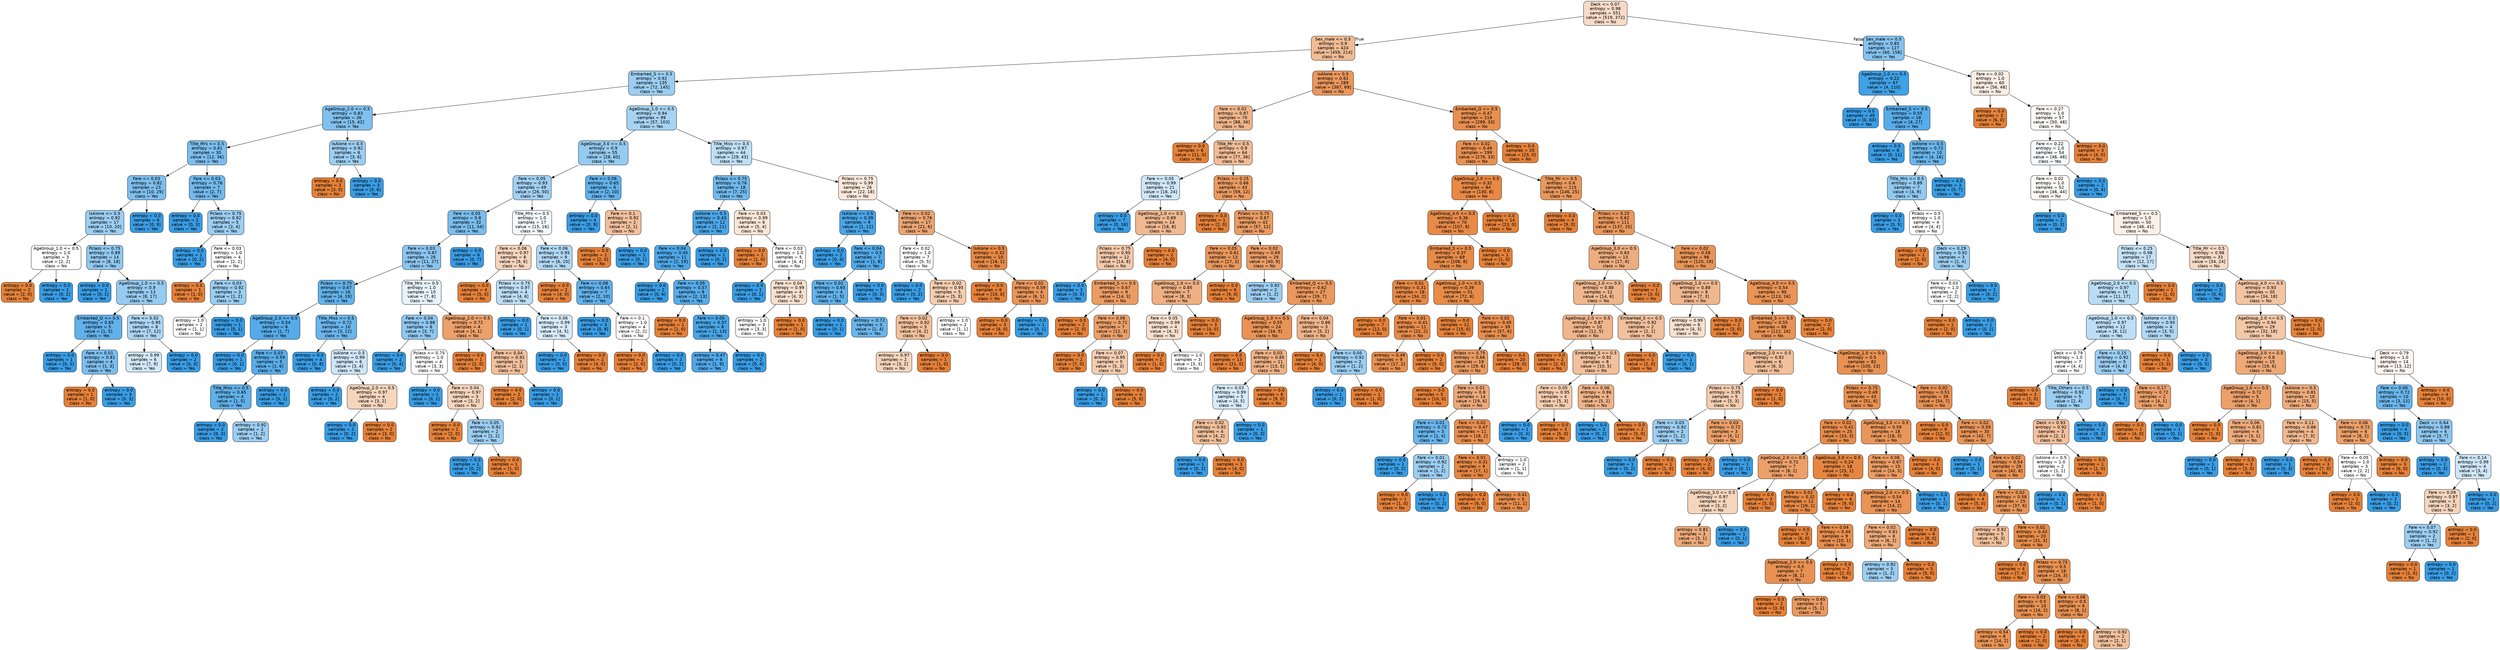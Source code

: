 digraph Tree {
node [shape=box, style="filled, rounded", color="black", fontname=helvetica] ;
edge [fontname=helvetica] ;
0 [label="Deck <= 0.07\nentropy = 0.98\nsamples = 551\nvalue = [519, 372]\nclass = No", fillcolor="#f8dbc7"] ;
1 [label="Sex_male <= 0.5\nentropy = 0.9\nsamples = 424\nvalue = [459, 214]\nclass = No", fillcolor="#f1bc95"] ;
0 -> 1 [labeldistance=2.5, labelangle=45, headlabel="True"] ;
2 [label="Embarked_S <= 0.5\nentropy = 0.92\nsamples = 135\nvalue = [72, 145]\nclass = Yes", fillcolor="#9bcef2"] ;
1 -> 2 ;
3 [label="AgeGroup_2.0 <= 0.5\nentropy = 0.83\nsamples = 36\nvalue = [15, 42]\nclass = Yes", fillcolor="#80c0ee"] ;
2 -> 3 ;
4 [label="Title_Mrs <= 0.5\nentropy = 0.81\nsamples = 30\nvalue = [12, 36]\nclass = Yes", fillcolor="#7bbeee"] ;
3 -> 4 ;
5 [label="Fare <= 0.03\nentropy = 0.82\nsamples = 23\nvalue = [10, 29]\nclass = Yes", fillcolor="#7dbfee"] ;
4 -> 5 ;
6 [label="IsAlone <= 0.5\nentropy = 0.92\nsamples = 17\nvalue = [10, 20]\nclass = Yes", fillcolor="#9ccef2"] ;
5 -> 6 ;
7 [label="AgeGroup_1.0 <= 0.5\nentropy = 1.0\nsamples = 3\nvalue = [2, 2]\nclass = No", fillcolor="#ffffff"] ;
6 -> 7 ;
8 [label="entropy = 0.0\nsamples = 2\nvalue = [2, 0]\nclass = No", fillcolor="#e58139"] ;
7 -> 8 ;
9 [label="entropy = 0.0\nsamples = 1\nvalue = [0, 2]\nclass = Yes", fillcolor="#399de5"] ;
7 -> 9 ;
10 [label="Pclass <= 0.75\nentropy = 0.89\nsamples = 14\nvalue = [8, 18]\nclass = Yes", fillcolor="#91c9f1"] ;
6 -> 10 ;
11 [label="entropy = 0.0\nsamples = 1\nvalue = [0, 1]\nclass = Yes", fillcolor="#399de5"] ;
10 -> 11 ;
12 [label="AgeGroup_1.0 <= 0.5\nentropy = 0.9\nsamples = 13\nvalue = [8, 17]\nclass = Yes", fillcolor="#96cbf1"] ;
10 -> 12 ;
13 [label="Embarked_Q <= 0.5\nentropy = 0.65\nsamples = 5\nvalue = [1, 5]\nclass = Yes", fillcolor="#61b1ea"] ;
12 -> 13 ;
14 [label="entropy = 0.0\nsamples = 1\nvalue = [0, 2]\nclass = Yes", fillcolor="#399de5"] ;
13 -> 14 ;
15 [label="Fare <= 0.01\nentropy = 0.81\nsamples = 4\nvalue = [1, 3]\nclass = Yes", fillcolor="#7bbeee"] ;
13 -> 15 ;
16 [label="entropy = 0.0\nsamples = 1\nvalue = [1, 0]\nclass = No", fillcolor="#e58139"] ;
15 -> 16 ;
17 [label="entropy = 0.0\nsamples = 3\nvalue = [0, 3]\nclass = Yes", fillcolor="#399de5"] ;
15 -> 17 ;
18 [label="Fare <= 0.02\nentropy = 0.95\nsamples = 8\nvalue = [7, 12]\nclass = Yes", fillcolor="#acd6f4"] ;
12 -> 18 ;
19 [label="entropy = 0.99\nsamples = 6\nvalue = [7, 9]\nclass = Yes", fillcolor="#d3e9f9"] ;
18 -> 19 ;
20 [label="entropy = 0.0\nsamples = 2\nvalue = [0, 3]\nclass = Yes", fillcolor="#399de5"] ;
18 -> 20 ;
21 [label="entropy = 0.0\nsamples = 6\nvalue = [0, 9]\nclass = Yes", fillcolor="#399de5"] ;
5 -> 21 ;
22 [label="Fare <= 0.03\nentropy = 0.76\nsamples = 7\nvalue = [2, 7]\nclass = Yes", fillcolor="#72b9ec"] ;
4 -> 22 ;
23 [label="entropy = 0.0\nsamples = 2\nvalue = [0, 3]\nclass = Yes", fillcolor="#399de5"] ;
22 -> 23 ;
24 [label="Pclass <= 0.75\nentropy = 0.92\nsamples = 5\nvalue = [2, 4]\nclass = Yes", fillcolor="#9ccef2"] ;
22 -> 24 ;
25 [label="entropy = 0.0\nsamples = 1\nvalue = [0, 2]\nclass = Yes", fillcolor="#399de5"] ;
24 -> 25 ;
26 [label="Fare <= 0.03\nentropy = 1.0\nsamples = 4\nvalue = [2, 2]\nclass = No", fillcolor="#ffffff"] ;
24 -> 26 ;
27 [label="entropy = 0.0\nsamples = 1\nvalue = [1, 0]\nclass = No", fillcolor="#e58139"] ;
26 -> 27 ;
28 [label="Fare <= 0.03\nentropy = 0.92\nsamples = 3\nvalue = [1, 2]\nclass = Yes", fillcolor="#9ccef2"] ;
26 -> 28 ;
29 [label="entropy = 1.0\nsamples = 2\nvalue = [1, 1]\nclass = No", fillcolor="#ffffff"] ;
28 -> 29 ;
30 [label="entropy = 0.0\nsamples = 1\nvalue = [0, 1]\nclass = Yes", fillcolor="#399de5"] ;
28 -> 30 ;
31 [label="IsAlone <= 0.5\nentropy = 0.92\nsamples = 6\nvalue = [3, 6]\nclass = Yes", fillcolor="#9ccef2"] ;
3 -> 31 ;
32 [label="entropy = 0.0\nsamples = 3\nvalue = [3, 0]\nclass = No", fillcolor="#e58139"] ;
31 -> 32 ;
33 [label="entropy = 0.0\nsamples = 3\nvalue = [0, 6]\nclass = Yes", fillcolor="#399de5"] ;
31 -> 33 ;
34 [label="AgeGroup_1.0 <= 0.5\nentropy = 0.94\nsamples = 99\nvalue = [57, 103]\nclass = Yes", fillcolor="#a7d3f3"] ;
2 -> 34 ;
35 [label="AgeGroup_3.0 <= 0.5\nentropy = 0.9\nsamples = 55\nvalue = [28, 60]\nclass = Yes", fillcolor="#95cbf1"] ;
34 -> 35 ;
36 [label="Fare <= 0.05\nentropy = 0.93\nsamples = 49\nvalue = [26, 50]\nclass = Yes", fillcolor="#a0d0f3"] ;
35 -> 36 ;
37 [label="Fare <= 0.05\nentropy = 0.8\nsamples = 32\nvalue = [11, 34]\nclass = Yes", fillcolor="#79bded"] ;
36 -> 37 ;
38 [label="Fare <= 0.03\nentropy = 0.87\nsamples = 26\nvalue = [11, 27]\nclass = Yes", fillcolor="#8ac5f0"] ;
37 -> 38 ;
39 [label="Pclass <= 0.75\nentropy = 0.67\nsamples = 16\nvalue = [4, 19]\nclass = Yes", fillcolor="#63b2ea"] ;
38 -> 39 ;
40 [label="AgeGroup_2.0 <= 0.5\nentropy = 0.54\nsamples = 6\nvalue = [1, 7]\nclass = Yes", fillcolor="#55abe9"] ;
39 -> 40 ;
41 [label="entropy = 0.0\nsamples = 1\nvalue = [0, 1]\nclass = Yes", fillcolor="#399de5"] ;
40 -> 41 ;
42 [label="Fare <= 0.03\nentropy = 0.59\nsamples = 5\nvalue = [1, 6]\nclass = Yes", fillcolor="#5aade9"] ;
40 -> 42 ;
43 [label="Title_Miss <= 0.5\nentropy = 0.65\nsamples = 4\nvalue = [1, 5]\nclass = Yes", fillcolor="#61b1ea"] ;
42 -> 43 ;
44 [label="entropy = 0.0\nsamples = 2\nvalue = [0, 3]\nclass = Yes", fillcolor="#399de5"] ;
43 -> 44 ;
45 [label="entropy = 0.92\nsamples = 2\nvalue = [1, 2]\nclass = Yes", fillcolor="#9ccef2"] ;
43 -> 45 ;
46 [label="entropy = 0.0\nsamples = 1\nvalue = [0, 1]\nclass = Yes", fillcolor="#399de5"] ;
42 -> 46 ;
47 [label="Title_Miss <= 0.5\nentropy = 0.72\nsamples = 10\nvalue = [3, 12]\nclass = Yes", fillcolor="#6ab6ec"] ;
39 -> 47 ;
48 [label="entropy = 0.0\nsamples = 4\nvalue = [0, 8]\nclass = Yes", fillcolor="#399de5"] ;
47 -> 48 ;
49 [label="IsAlone <= 0.5\nentropy = 0.99\nsamples = 6\nvalue = [3, 4]\nclass = Yes", fillcolor="#cee6f8"] ;
47 -> 49 ;
50 [label="entropy = 0.0\nsamples = 2\nvalue = [0, 2]\nclass = Yes", fillcolor="#399de5"] ;
49 -> 50 ;
51 [label="AgeGroup_2.0 <= 0.5\nentropy = 0.97\nsamples = 4\nvalue = [3, 2]\nclass = No", fillcolor="#f6d5bd"] ;
49 -> 51 ;
52 [label="entropy = 0.0\nsamples = 2\nvalue = [0, 2]\nclass = Yes", fillcolor="#399de5"] ;
51 -> 52 ;
53 [label="entropy = 0.0\nsamples = 2\nvalue = [3, 0]\nclass = No", fillcolor="#e58139"] ;
51 -> 53 ;
54 [label="Title_Mrs <= 0.5\nentropy = 1.0\nsamples = 10\nvalue = [7, 8]\nclass = Yes", fillcolor="#e6f3fc"] ;
38 -> 54 ;
55 [label="Fare <= 0.04\nentropy = 0.88\nsamples = 6\nvalue = [3, 7]\nclass = Yes", fillcolor="#8ec7f0"] ;
54 -> 55 ;
56 [label="entropy = 0.0\nsamples = 2\nvalue = [0, 4]\nclass = Yes", fillcolor="#399de5"] ;
55 -> 56 ;
57 [label="Pclass <= 0.75\nentropy = 1.0\nsamples = 4\nvalue = [3, 3]\nclass = No", fillcolor="#ffffff"] ;
55 -> 57 ;
58 [label="entropy = 0.0\nsamples = 1\nvalue = [0, 1]\nclass = Yes", fillcolor="#399de5"] ;
57 -> 58 ;
59 [label="Fare <= 0.04\nentropy = 0.97\nsamples = 3\nvalue = [3, 2]\nclass = No", fillcolor="#f6d5bd"] ;
57 -> 59 ;
60 [label="entropy = 0.0\nsamples = 1\nvalue = [2, 0]\nclass = No", fillcolor="#e58139"] ;
59 -> 60 ;
61 [label="Fare <= 0.05\nentropy = 0.92\nsamples = 2\nvalue = [1, 2]\nclass = Yes", fillcolor="#9ccef2"] ;
59 -> 61 ;
62 [label="entropy = 0.0\nsamples = 1\nvalue = [0, 2]\nclass = Yes", fillcolor="#399de5"] ;
61 -> 62 ;
63 [label="entropy = 0.0\nsamples = 1\nvalue = [1, 0]\nclass = No", fillcolor="#e58139"] ;
61 -> 63 ;
64 [label="AgeGroup_2.0 <= 0.5\nentropy = 0.72\nsamples = 4\nvalue = [4, 1]\nclass = No", fillcolor="#eca06a"] ;
54 -> 64 ;
65 [label="entropy = 0.0\nsamples = 1\nvalue = [2, 0]\nclass = No", fillcolor="#e58139"] ;
64 -> 65 ;
66 [label="Fare <= 0.04\nentropy = 0.92\nsamples = 3\nvalue = [2, 1]\nclass = No", fillcolor="#f2c09c"] ;
64 -> 66 ;
67 [label="entropy = 0.0\nsamples = 2\nvalue = [2, 0]\nclass = No", fillcolor="#e58139"] ;
66 -> 67 ;
68 [label="entropy = 0.0\nsamples = 1\nvalue = [0, 1]\nclass = Yes", fillcolor="#399de5"] ;
66 -> 68 ;
69 [label="entropy = 0.0\nsamples = 6\nvalue = [0, 7]\nclass = Yes", fillcolor="#399de5"] ;
37 -> 69 ;
70 [label="Title_Mrs <= 0.5\nentropy = 1.0\nsamples = 17\nvalue = [15, 16]\nclass = Yes", fillcolor="#f3f9fd"] ;
36 -> 70 ;
71 [label="Fare <= 0.06\nentropy = 0.97\nsamples = 8\nvalue = [9, 6]\nclass = No", fillcolor="#f6d5bd"] ;
70 -> 71 ;
72 [label="entropy = 0.0\nsamples = 4\nvalue = [5, 0]\nclass = No", fillcolor="#e58139"] ;
71 -> 72 ;
73 [label="Pclass <= 0.75\nentropy = 0.97\nsamples = 4\nvalue = [4, 6]\nclass = Yes", fillcolor="#bddef6"] ;
71 -> 73 ;
74 [label="entropy = 0.0\nsamples = 1\nvalue = [0, 1]\nclass = Yes", fillcolor="#399de5"] ;
73 -> 74 ;
75 [label="Fare <= 0.06\nentropy = 0.99\nsamples = 3\nvalue = [4, 5]\nclass = Yes", fillcolor="#d7ebfa"] ;
73 -> 75 ;
76 [label="entropy = 0.0\nsamples = 1\nvalue = [0, 5]\nclass = Yes", fillcolor="#399de5"] ;
75 -> 76 ;
77 [label="entropy = 0.0\nsamples = 2\nvalue = [4, 0]\nclass = No", fillcolor="#e58139"] ;
75 -> 77 ;
78 [label="Fare <= 0.06\nentropy = 0.95\nsamples = 9\nvalue = [6, 10]\nclass = Yes", fillcolor="#b0d8f5"] ;
70 -> 78 ;
79 [label="entropy = 0.0\nsamples = 2\nvalue = [4, 0]\nclass = No", fillcolor="#e58139"] ;
78 -> 79 ;
80 [label="Fare <= 0.08\nentropy = 0.65\nsamples = 7\nvalue = [2, 10]\nclass = Yes", fillcolor="#61b1ea"] ;
78 -> 80 ;
81 [label="entropy = 0.0\nsamples = 3\nvalue = [0, 8]\nclass = Yes", fillcolor="#399de5"] ;
80 -> 81 ;
82 [label="Fare <= 0.1\nentropy = 1.0\nsamples = 4\nvalue = [2, 2]\nclass = No", fillcolor="#ffffff"] ;
80 -> 82 ;
83 [label="entropy = 0.0\nsamples = 2\nvalue = [2, 0]\nclass = No", fillcolor="#e58139"] ;
82 -> 83 ;
84 [label="entropy = 0.0\nsamples = 2\nvalue = [0, 2]\nclass = Yes", fillcolor="#399de5"] ;
82 -> 84 ;
85 [label="Fare <= 0.06\nentropy = 0.65\nsamples = 6\nvalue = [2, 10]\nclass = Yes", fillcolor="#61b1ea"] ;
35 -> 85 ;
86 [label="entropy = 0.0\nsamples = 4\nvalue = [0, 9]\nclass = Yes", fillcolor="#399de5"] ;
85 -> 86 ;
87 [label="Fare <= 0.1\nentropy = 0.92\nsamples = 2\nvalue = [2, 1]\nclass = No", fillcolor="#f2c09c"] ;
85 -> 87 ;
88 [label="entropy = 0.0\nsamples = 1\nvalue = [2, 0]\nclass = No", fillcolor="#e58139"] ;
87 -> 88 ;
89 [label="entropy = 0.0\nsamples = 1\nvalue = [0, 1]\nclass = Yes", fillcolor="#399de5"] ;
87 -> 89 ;
90 [label="Title_Miss <= 0.5\nentropy = 0.97\nsamples = 44\nvalue = [29, 43]\nclass = Yes", fillcolor="#bfdff7"] ;
34 -> 90 ;
91 [label="Pclass <= 0.75\nentropy = 0.76\nsamples = 18\nvalue = [7, 25]\nclass = Yes", fillcolor="#70b8ec"] ;
90 -> 91 ;
92 [label="IsAlone <= 0.5\nentropy = 0.43\nsamples = 12\nvalue = [2, 21]\nclass = Yes", fillcolor="#4ca6e7"] ;
91 -> 92 ;
93 [label="Fare <= 0.04\nentropy = 0.45\nsamples = 11\nvalue = [2, 19]\nclass = Yes", fillcolor="#4ea7e8"] ;
92 -> 93 ;
94 [label="entropy = 0.0\nsamples = 2\nvalue = [0, 6]\nclass = Yes", fillcolor="#399de5"] ;
93 -> 94 ;
95 [label="Fare <= 0.05\nentropy = 0.57\nsamples = 9\nvalue = [2, 13]\nclass = Yes", fillcolor="#57ace9"] ;
93 -> 95 ;
96 [label="entropy = 0.0\nsamples = 1\nvalue = [1, 0]\nclass = No", fillcolor="#e58139"] ;
95 -> 96 ;
97 [label="Fare <= 0.05\nentropy = 0.37\nsamples = 8\nvalue = [1, 13]\nclass = Yes", fillcolor="#48a5e7"] ;
95 -> 97 ;
98 [label="entropy = 0.47\nsamples = 6\nvalue = [1, 9]\nclass = Yes", fillcolor="#4fa8e8"] ;
97 -> 98 ;
99 [label="entropy = 0.0\nsamples = 2\nvalue = [0, 4]\nclass = Yes", fillcolor="#399de5"] ;
97 -> 99 ;
100 [label="entropy = 0.0\nsamples = 1\nvalue = [0, 2]\nclass = Yes", fillcolor="#399de5"] ;
92 -> 100 ;
101 [label="Fare <= 0.03\nentropy = 0.99\nsamples = 6\nvalue = [5, 4]\nclass = No", fillcolor="#fae6d7"] ;
91 -> 101 ;
102 [label="entropy = 0.0\nsamples = 1\nvalue = [1, 0]\nclass = No", fillcolor="#e58139"] ;
101 -> 102 ;
103 [label="Fare <= 0.03\nentropy = 1.0\nsamples = 5\nvalue = [4, 4]\nclass = No", fillcolor="#ffffff"] ;
101 -> 103 ;
104 [label="entropy = 0.0\nsamples = 1\nvalue = [0, 1]\nclass = Yes", fillcolor="#399de5"] ;
103 -> 104 ;
105 [label="Fare <= 0.04\nentropy = 0.99\nsamples = 4\nvalue = [4, 3]\nclass = No", fillcolor="#f8e0ce"] ;
103 -> 105 ;
106 [label="entropy = 1.0\nsamples = 3\nvalue = [3, 3]\nclass = No", fillcolor="#ffffff"] ;
105 -> 106 ;
107 [label="entropy = 0.0\nsamples = 1\nvalue = [1, 0]\nclass = No", fillcolor="#e58139"] ;
105 -> 107 ;
108 [label="Pclass <= 0.75\nentropy = 0.99\nsamples = 26\nvalue = [22, 18]\nclass = No", fillcolor="#fae8db"] ;
90 -> 108 ;
109 [label="IsAlone <= 0.5\nentropy = 0.39\nsamples = 9\nvalue = [1, 12]\nclass = Yes", fillcolor="#49a5e7"] ;
108 -> 109 ;
110 [label="entropy = 0.0\nsamples = 2\nvalue = [0, 4]\nclass = Yes", fillcolor="#399de5"] ;
109 -> 110 ;
111 [label="Fare <= 0.04\nentropy = 0.5\nsamples = 7\nvalue = [1, 8]\nclass = Yes", fillcolor="#52a9e8"] ;
109 -> 111 ;
112 [label="Fare <= 0.02\nentropy = 0.65\nsamples = 4\nvalue = [1, 5]\nclass = Yes", fillcolor="#61b1ea"] ;
111 -> 112 ;
113 [label="entropy = 0.0\nsamples = 1\nvalue = [0, 1]\nclass = Yes", fillcolor="#399de5"] ;
112 -> 113 ;
114 [label="entropy = 0.72\nsamples = 3\nvalue = [1, 4]\nclass = Yes", fillcolor="#6ab6ec"] ;
112 -> 114 ;
115 [label="entropy = 0.0\nsamples = 3\nvalue = [0, 3]\nclass = Yes", fillcolor="#399de5"] ;
111 -> 115 ;
116 [label="Fare <= 0.02\nentropy = 0.76\nsamples = 17\nvalue = [21, 6]\nclass = No", fillcolor="#eca572"] ;
108 -> 116 ;
117 [label="Fare <= 0.02\nentropy = 1.0\nsamples = 7\nvalue = [5, 5]\nclass = No", fillcolor="#ffffff"] ;
116 -> 117 ;
118 [label="entropy = 0.0\nsamples = 2\nvalue = [0, 2]\nclass = Yes", fillcolor="#399de5"] ;
117 -> 118 ;
119 [label="Fare <= 0.02\nentropy = 0.95\nsamples = 5\nvalue = [5, 3]\nclass = No", fillcolor="#f5cdb0"] ;
117 -> 119 ;
120 [label="Fare <= 0.02\nentropy = 0.92\nsamples = 3\nvalue = [4, 2]\nclass = No", fillcolor="#f2c09c"] ;
119 -> 120 ;
121 [label="entropy = 0.97\nsamples = 2\nvalue = [3, 2]\nclass = No", fillcolor="#f6d5bd"] ;
120 -> 121 ;
122 [label="entropy = 0.0\nsamples = 1\nvalue = [1, 0]\nclass = No", fillcolor="#e58139"] ;
120 -> 122 ;
123 [label="entropy = 1.0\nsamples = 2\nvalue = [1, 1]\nclass = No", fillcolor="#ffffff"] ;
119 -> 123 ;
124 [label="IsAlone <= 0.5\nentropy = 0.32\nsamples = 10\nvalue = [16, 1]\nclass = No", fillcolor="#e78945"] ;
116 -> 124 ;
125 [label="entropy = 0.0\nsamples = 6\nvalue = [10, 0]\nclass = No", fillcolor="#e58139"] ;
124 -> 125 ;
126 [label="Fare <= 0.02\nentropy = 0.59\nsamples = 4\nvalue = [6, 1]\nclass = No", fillcolor="#e9965a"] ;
124 -> 126 ;
127 [label="entropy = 0.0\nsamples = 3\nvalue = [6, 0]\nclass = No", fillcolor="#e58139"] ;
126 -> 127 ;
128 [label="entropy = 0.0\nsamples = 1\nvalue = [0, 1]\nclass = Yes", fillcolor="#399de5"] ;
126 -> 128 ;
129 [label="IsAlone <= 0.5\nentropy = 0.61\nsamples = 289\nvalue = [387, 69]\nclass = No", fillcolor="#ea975c"] ;
1 -> 129 ;
130 [label="Fare <= 0.02\nentropy = 0.87\nsamples = 70\nvalue = [88, 36]\nclass = No", fillcolor="#f0b58a"] ;
129 -> 130 ;
131 [label="entropy = 0.0\nsamples = 6\nvalue = [11, 0]\nclass = No", fillcolor="#e58139"] ;
130 -> 131 ;
132 [label="Title_Mr <= 0.5\nentropy = 0.9\nsamples = 64\nvalue = [77, 36]\nclass = No", fillcolor="#f1bc96"] ;
130 -> 132 ;
133 [label="Fare <= 0.05\nentropy = 0.99\nsamples = 21\nvalue = [18, 24]\nclass = Yes", fillcolor="#cee6f8"] ;
132 -> 133 ;
134 [label="entropy = 0.0\nsamples = 7\nvalue = [0, 16]\nclass = Yes", fillcolor="#399de5"] ;
133 -> 134 ;
135 [label="AgeGroup_1.0 <= 0.5\nentropy = 0.89\nsamples = 14\nvalue = [18, 8]\nclass = No", fillcolor="#f1b991"] ;
133 -> 135 ;
136 [label="Pclass <= 0.75\nentropy = 0.95\nsamples = 12\nvalue = [14, 8]\nclass = No", fillcolor="#f4c9aa"] ;
135 -> 136 ;
137 [label="entropy = 0.0\nsamples = 3\nvalue = [0, 5]\nclass = Yes", fillcolor="#399de5"] ;
136 -> 137 ;
138 [label="Embarked_S <= 0.5\nentropy = 0.67\nsamples = 9\nvalue = [14, 3]\nclass = No", fillcolor="#eb9c63"] ;
136 -> 138 ;
139 [label="entropy = 0.0\nsamples = 2\nvalue = [2, 0]\nclass = No", fillcolor="#e58139"] ;
138 -> 139 ;
140 [label="Fare <= 0.06\nentropy = 0.72\nsamples = 7\nvalue = [12, 3]\nclass = No", fillcolor="#eca06a"] ;
138 -> 140 ;
141 [label="entropy = 0.0\nsamples = 2\nvalue = [7, 0]\nclass = No", fillcolor="#e58139"] ;
140 -> 141 ;
142 [label="Fare <= 0.07\nentropy = 0.95\nsamples = 5\nvalue = [5, 3]\nclass = No", fillcolor="#f5cdb0"] ;
140 -> 142 ;
143 [label="entropy = 0.0\nsamples = 1\nvalue = [0, 3]\nclass = Yes", fillcolor="#399de5"] ;
142 -> 143 ;
144 [label="entropy = 0.0\nsamples = 4\nvalue = [5, 0]\nclass = No", fillcolor="#e58139"] ;
142 -> 144 ;
145 [label="entropy = 0.0\nsamples = 2\nvalue = [4, 0]\nclass = No", fillcolor="#e58139"] ;
135 -> 145 ;
146 [label="Pclass <= 0.25\nentropy = 0.66\nsamples = 43\nvalue = [59, 12]\nclass = No", fillcolor="#ea9b61"] ;
132 -> 146 ;
147 [label="entropy = 0.0\nsamples = 1\nvalue = [2, 0]\nclass = No", fillcolor="#e58139"] ;
146 -> 147 ;
148 [label="Pclass <= 0.75\nentropy = 0.67\nsamples = 42\nvalue = [57, 12]\nclass = No", fillcolor="#ea9c63"] ;
146 -> 148 ;
149 [label="Fare <= 0.05\nentropy = 0.61\nsamples = 13\nvalue = [17, 3]\nclass = No", fillcolor="#ea975c"] ;
148 -> 149 ;
150 [label="AgeGroup_1.0 <= 0.5\nentropy = 0.85\nsamples = 7\nvalue = [8, 3]\nclass = No", fillcolor="#efb083"] ;
149 -> 150 ;
151 [label="Fare <= 0.05\nentropy = 0.99\nsamples = 4\nvalue = [4, 3]\nclass = No", fillcolor="#f8e0ce"] ;
150 -> 151 ;
152 [label="entropy = 0.0\nsamples = 1\nvalue = [1, 0]\nclass = No", fillcolor="#e58139"] ;
151 -> 152 ;
153 [label="entropy = 1.0\nsamples = 3\nvalue = [3, 3]\nclass = No", fillcolor="#ffffff"] ;
151 -> 153 ;
154 [label="entropy = 0.0\nsamples = 3\nvalue = [4, 0]\nclass = No", fillcolor="#e58139"] ;
150 -> 154 ;
155 [label="entropy = 0.0\nsamples = 6\nvalue = [9, 0]\nclass = No", fillcolor="#e58139"] ;
149 -> 155 ;
156 [label="Fare <= 0.02\nentropy = 0.69\nsamples = 29\nvalue = [40, 9]\nclass = No", fillcolor="#eb9d66"] ;
148 -> 156 ;
157 [label="entropy = 0.92\nsamples = 2\nvalue = [1, 2]\nclass = Yes", fillcolor="#9ccef2"] ;
156 -> 157 ;
158 [label="Embarked_Q <= 0.5\nentropy = 0.62\nsamples = 27\nvalue = [39, 7]\nclass = No", fillcolor="#ea985d"] ;
156 -> 158 ;
159 [label="AgeGroup_1.0 <= 0.5\nentropy = 0.55\nsamples = 24\nvalue = [34, 5]\nclass = No", fillcolor="#e99456"] ;
158 -> 159 ;
160 [label="entropy = 0.0\nsamples = 13\nvalue = [21, 0]\nclass = No", fillcolor="#e58139"] ;
159 -> 160 ;
161 [label="Fare <= 0.03\nentropy = 0.85\nsamples = 11\nvalue = [13, 5]\nclass = No", fillcolor="#efb185"] ;
159 -> 161 ;
162 [label="Fare <= 0.03\nentropy = 0.99\nsamples = 5\nvalue = [4, 5]\nclass = Yes", fillcolor="#d7ebfa"] ;
161 -> 162 ;
163 [label="Fare <= 0.02\nentropy = 0.92\nsamples = 4\nvalue = [4, 2]\nclass = No", fillcolor="#f2c09c"] ;
162 -> 163 ;
164 [label="entropy = 0.0\nsamples = 1\nvalue = [0, 2]\nclass = Yes", fillcolor="#399de5"] ;
163 -> 164 ;
165 [label="entropy = 0.0\nsamples = 3\nvalue = [4, 0]\nclass = No", fillcolor="#e58139"] ;
163 -> 165 ;
166 [label="entropy = 0.0\nsamples = 1\nvalue = [0, 3]\nclass = Yes", fillcolor="#399de5"] ;
162 -> 166 ;
167 [label="entropy = 0.0\nsamples = 6\nvalue = [9, 0]\nclass = No", fillcolor="#e58139"] ;
161 -> 167 ;
168 [label="Fare <= 0.04\nentropy = 0.86\nsamples = 3\nvalue = [5, 2]\nclass = No", fillcolor="#efb388"] ;
158 -> 168 ;
169 [label="entropy = 0.0\nsamples = 1\nvalue = [4, 0]\nclass = No", fillcolor="#e58139"] ;
168 -> 169 ;
170 [label="Fare <= 0.05\nentropy = 0.92\nsamples = 2\nvalue = [1, 2]\nclass = Yes", fillcolor="#9ccef2"] ;
168 -> 170 ;
171 [label="entropy = 0.0\nsamples = 1\nvalue = [0, 2]\nclass = Yes", fillcolor="#399de5"] ;
170 -> 171 ;
172 [label="entropy = 0.0\nsamples = 1\nvalue = [1, 0]\nclass = No", fillcolor="#e58139"] ;
170 -> 172 ;
173 [label="Embarked_Q <= 0.5\nentropy = 0.47\nsamples = 219\nvalue = [299, 33]\nclass = No", fillcolor="#e88f4f"] ;
129 -> 173 ;
174 [label="Fare <= 0.02\nentropy = 0.49\nsamples = 199\nvalue = [276, 33]\nclass = No", fillcolor="#e89051"] ;
173 -> 174 ;
175 [label="AgeGroup_2.0 <= 0.5\nentropy = 0.32\nsamples = 84\nvalue = [130, 8]\nclass = No", fillcolor="#e78945"] ;
174 -> 175 ;
176 [label="AgeGroup_4.0 <= 0.5\nentropy = 0.36\nsamples = 70\nvalue = [107, 8]\nclass = No", fillcolor="#e78a48"] ;
175 -> 176 ;
177 [label="Embarked_S <= 0.5\nentropy = 0.37\nsamples = 69\nvalue = [106, 8]\nclass = No", fillcolor="#e78b48"] ;
176 -> 177 ;
178 [label="Fare <= 0.01\nentropy = 0.31\nsamples = 18\nvalue = [34, 2]\nclass = No", fillcolor="#e78845"] ;
177 -> 178 ;
179 [label="entropy = 0.0\nsamples = 7\nvalue = [12, 0]\nclass = No", fillcolor="#e58139"] ;
178 -> 179 ;
180 [label="Fare <= 0.01\nentropy = 0.41\nsamples = 11\nvalue = [22, 2]\nclass = No", fillcolor="#e78c4b"] ;
178 -> 180 ;
181 [label="entropy = 0.49\nsamples = 9\nvalue = [17, 2]\nclass = No", fillcolor="#e89050"] ;
180 -> 181 ;
182 [label="entropy = 0.0\nsamples = 2\nvalue = [5, 0]\nclass = No", fillcolor="#e58139"] ;
180 -> 182 ;
183 [label="AgeGroup_1.0 <= 0.5\nentropy = 0.39\nsamples = 51\nvalue = [72, 6]\nclass = No", fillcolor="#e78c49"] ;
177 -> 183 ;
184 [label="entropy = 0.0\nsamples = 12\nvalue = [15, 0]\nclass = No", fillcolor="#e58139"] ;
183 -> 184 ;
185 [label="Fare <= 0.02\nentropy = 0.45\nsamples = 39\nvalue = [57, 6]\nclass = No", fillcolor="#e88e4e"] ;
183 -> 185 ;
186 [label="Pclass <= 0.75\nentropy = 0.66\nsamples = 19\nvalue = [29, 6]\nclass = No", fillcolor="#ea9b62"] ;
185 -> 186 ;
187 [label="entropy = 0.0\nsamples = 5\nvalue = [10, 0]\nclass = No", fillcolor="#e58139"] ;
186 -> 187 ;
188 [label="Fare <= 0.01\nentropy = 0.8\nsamples = 14\nvalue = [19, 6]\nclass = No", fillcolor="#eda978"] ;
186 -> 188 ;
189 [label="Fare <= 0.01\nentropy = 0.72\nsamples = 3\nvalue = [1, 4]\nclass = Yes", fillcolor="#6ab6ec"] ;
188 -> 189 ;
190 [label="entropy = 0.0\nsamples = 1\nvalue = [0, 2]\nclass = Yes", fillcolor="#399de5"] ;
189 -> 190 ;
191 [label="Fare <= 0.01\nentropy = 0.92\nsamples = 2\nvalue = [1, 2]\nclass = Yes", fillcolor="#9ccef2"] ;
189 -> 191 ;
192 [label="entropy = 0.0\nsamples = 1\nvalue = [1, 0]\nclass = No", fillcolor="#e58139"] ;
191 -> 192 ;
193 [label="entropy = 0.0\nsamples = 1\nvalue = [0, 2]\nclass = Yes", fillcolor="#399de5"] ;
191 -> 193 ;
194 [label="Fare <= 0.02\nentropy = 0.47\nsamples = 11\nvalue = [18, 2]\nclass = No", fillcolor="#e88f4f"] ;
188 -> 194 ;
195 [label="Fare <= 0.01\nentropy = 0.31\nsamples = 9\nvalue = [17, 1]\nclass = No", fillcolor="#e78845"] ;
194 -> 195 ;
196 [label="entropy = 0.0\nsamples = 4\nvalue = [6, 0]\nclass = No", fillcolor="#e58139"] ;
195 -> 196 ;
197 [label="entropy = 0.41\nsamples = 5\nvalue = [11, 1]\nclass = No", fillcolor="#e78c4b"] ;
195 -> 197 ;
198 [label="entropy = 1.0\nsamples = 2\nvalue = [1, 1]\nclass = No", fillcolor="#ffffff"] ;
194 -> 198 ;
199 [label="entropy = 0.0\nsamples = 20\nvalue = [28, 0]\nclass = No", fillcolor="#e58139"] ;
185 -> 199 ;
200 [label="entropy = 0.0\nsamples = 1\nvalue = [1, 0]\nclass = No", fillcolor="#e58139"] ;
176 -> 200 ;
201 [label="entropy = 0.0\nsamples = 14\nvalue = [23, 0]\nclass = No", fillcolor="#e58139"] ;
175 -> 201 ;
202 [label="Title_Mr <= 0.5\nentropy = 0.6\nsamples = 115\nvalue = [146, 25]\nclass = No", fillcolor="#e9975b"] ;
174 -> 202 ;
203 [label="entropy = 0.0\nsamples = 4\nvalue = [9, 0]\nclass = No", fillcolor="#e58139"] ;
202 -> 203 ;
204 [label="Pclass <= 0.25\nentropy = 0.62\nsamples = 111\nvalue = [137, 25]\nclass = No", fillcolor="#ea985d"] ;
202 -> 204 ;
205 [label="AgeGroup_3.0 <= 0.5\nentropy = 0.83\nsamples = 13\nvalue = [17, 6]\nclass = No", fillcolor="#eead7f"] ;
204 -> 205 ;
206 [label="AgeGroup_1.0 <= 0.5\nentropy = 0.88\nsamples = 12\nvalue = [14, 6]\nclass = No", fillcolor="#f0b78e"] ;
205 -> 206 ;
207 [label="AgeGroup_2.0 <= 0.5\nentropy = 0.87\nsamples = 10\nvalue = [12, 5]\nclass = No", fillcolor="#f0b58b"] ;
206 -> 207 ;
208 [label="entropy = 0.0\nsamples = 2\nvalue = [2, 0]\nclass = No", fillcolor="#e58139"] ;
207 -> 208 ;
209 [label="Embarked_S <= 0.5\nentropy = 0.92\nsamples = 8\nvalue = [10, 5]\nclass = No", fillcolor="#f2c09c"] ;
207 -> 209 ;
210 [label="Fare <= 0.05\nentropy = 0.95\nsamples = 4\nvalue = [5, 3]\nclass = No", fillcolor="#f5cdb0"] ;
209 -> 210 ;
211 [label="entropy = 0.0\nsamples = 1\nvalue = [0, 3]\nclass = Yes", fillcolor="#399de5"] ;
210 -> 211 ;
212 [label="entropy = 0.0\nsamples = 3\nvalue = [5, 0]\nclass = No", fillcolor="#e58139"] ;
210 -> 212 ;
213 [label="Fare <= 0.06\nentropy = 0.86\nsamples = 4\nvalue = [5, 2]\nclass = No", fillcolor="#efb388"] ;
209 -> 213 ;
214 [label="entropy = 0.0\nsamples = 2\nvalue = [0, 2]\nclass = Yes", fillcolor="#399de5"] ;
213 -> 214 ;
215 [label="entropy = 0.0\nsamples = 2\nvalue = [5, 0]\nclass = No", fillcolor="#e58139"] ;
213 -> 215 ;
216 [label="Embarked_S <= 0.5\nentropy = 0.92\nsamples = 2\nvalue = [2, 1]\nclass = No", fillcolor="#f2c09c"] ;
206 -> 216 ;
217 [label="entropy = 0.0\nsamples = 1\nvalue = [2, 0]\nclass = No", fillcolor="#e58139"] ;
216 -> 217 ;
218 [label="entropy = 0.0\nsamples = 1\nvalue = [0, 1]\nclass = Yes", fillcolor="#399de5"] ;
216 -> 218 ;
219 [label="entropy = 0.0\nsamples = 1\nvalue = [3, 0]\nclass = No", fillcolor="#e58139"] ;
205 -> 219 ;
220 [label="Fare <= 0.02\nentropy = 0.58\nsamples = 98\nvalue = [120, 19]\nclass = No", fillcolor="#e99558"] ;
204 -> 220 ;
221 [label="AgeGroup_1.0 <= 0.5\nentropy = 0.88\nsamples = 8\nvalue = [7, 3]\nclass = No", fillcolor="#f0b78e"] ;
220 -> 221 ;
222 [label="entropy = 0.99\nsamples = 6\nvalue = [4, 3]\nclass = No", fillcolor="#f8e0ce"] ;
221 -> 222 ;
223 [label="entropy = 0.0\nsamples = 2\nvalue = [3, 0]\nclass = No", fillcolor="#e58139"] ;
221 -> 223 ;
224 [label="AgeGroup_4.0 <= 0.5\nentropy = 0.54\nsamples = 90\nvalue = [113, 16]\nclass = No", fillcolor="#e99355"] ;
220 -> 224 ;
225 [label="Embarked_S <= 0.5\nentropy = 0.55\nsamples = 88\nvalue = [111, 16]\nclass = No", fillcolor="#e99356"] ;
224 -> 225 ;
226 [label="AgeGroup_2.0 <= 0.5\nentropy = 0.92\nsamples = 6\nvalue = [6, 3]\nclass = No", fillcolor="#f2c09c"] ;
225 -> 226 ;
227 [label="Pclass <= 0.75\nentropy = 0.95\nsamples = 5\nvalue = [5, 3]\nclass = No", fillcolor="#f5cdb0"] ;
226 -> 227 ;
228 [label="Fare <= 0.03\nentropy = 0.92\nsamples = 2\nvalue = [1, 2]\nclass = Yes", fillcolor="#9ccef2"] ;
227 -> 228 ;
229 [label="entropy = 0.0\nsamples = 1\nvalue = [0, 2]\nclass = Yes", fillcolor="#399de5"] ;
228 -> 229 ;
230 [label="entropy = 0.0\nsamples = 1\nvalue = [1, 0]\nclass = No", fillcolor="#e58139"] ;
228 -> 230 ;
231 [label="Fare <= 0.03\nentropy = 0.72\nsamples = 3\nvalue = [4, 1]\nclass = No", fillcolor="#eca06a"] ;
227 -> 231 ;
232 [label="entropy = 0.0\nsamples = 2\nvalue = [4, 0]\nclass = No", fillcolor="#e58139"] ;
231 -> 232 ;
233 [label="entropy = 0.0\nsamples = 1\nvalue = [0, 1]\nclass = Yes", fillcolor="#399de5"] ;
231 -> 233 ;
234 [label="entropy = 0.0\nsamples = 1\nvalue = [1, 0]\nclass = No", fillcolor="#e58139"] ;
226 -> 234 ;
235 [label="AgeGroup_1.0 <= 0.5\nentropy = 0.5\nsamples = 82\nvalue = [105, 13]\nclass = No", fillcolor="#e89152"] ;
225 -> 235 ;
236 [label="Pclass <= 0.75\nentropy = 0.49\nsamples = 43\nvalue = [51, 6]\nclass = No", fillcolor="#e89050"] ;
235 -> 236 ;
237 [label="Fare <= 0.02\nentropy = 0.41\nsamples = 25\nvalue = [33, 3]\nclass = No", fillcolor="#e78c4b"] ;
236 -> 237 ;
238 [label="AgeGroup_2.0 <= 0.5\nentropy = 0.72\nsamples = 7\nvalue = [8, 2]\nclass = No", fillcolor="#eca06a"] ;
237 -> 238 ;
239 [label="AgeGroup_3.0 <= 0.5\nentropy = 0.97\nsamples = 4\nvalue = [3, 2]\nclass = No", fillcolor="#f6d5bd"] ;
238 -> 239 ;
240 [label="entropy = 0.81\nsamples = 3\nvalue = [3, 1]\nclass = No", fillcolor="#eeab7b"] ;
239 -> 240 ;
241 [label="entropy = 0.0\nsamples = 1\nvalue = [0, 1]\nclass = Yes", fillcolor="#399de5"] ;
239 -> 241 ;
242 [label="entropy = 0.0\nsamples = 3\nvalue = [5, 0]\nclass = No", fillcolor="#e58139"] ;
238 -> 242 ;
243 [label="AgeGroup_3.0 <= 0.5\nentropy = 0.24\nsamples = 18\nvalue = [25, 1]\nclass = No", fillcolor="#e68641"] ;
237 -> 243 ;
244 [label="Fare <= 0.02\nentropy = 0.32\nsamples = 12\nvalue = [16, 1]\nclass = No", fillcolor="#e78945"] ;
243 -> 244 ;
245 [label="entropy = 0.0\nsamples = 3\nvalue = [6, 0]\nclass = No", fillcolor="#e58139"] ;
244 -> 245 ;
246 [label="Fare <= 0.04\nentropy = 0.44\nsamples = 9\nvalue = [10, 1]\nclass = No", fillcolor="#e88e4d"] ;
244 -> 246 ;
247 [label="AgeGroup_2.0 <= 0.5\nentropy = 0.5\nsamples = 7\nvalue = [8, 1]\nclass = No", fillcolor="#e89152"] ;
246 -> 247 ;
248 [label="entropy = 0.0\nsamples = 2\nvalue = [3, 0]\nclass = No", fillcolor="#e58139"] ;
247 -> 248 ;
249 [label="entropy = 0.65\nsamples = 5\nvalue = [5, 1]\nclass = No", fillcolor="#ea9a61"] ;
247 -> 249 ;
250 [label="entropy = 0.0\nsamples = 2\nvalue = [2, 0]\nclass = No", fillcolor="#e58139"] ;
246 -> 250 ;
251 [label="entropy = 0.0\nsamples = 6\nvalue = [9, 0]\nclass = No", fillcolor="#e58139"] ;
243 -> 251 ;
252 [label="AgeGroup_3.0 <= 0.5\nentropy = 0.59\nsamples = 18\nvalue = [18, 3]\nclass = No", fillcolor="#e9965a"] ;
236 -> 252 ;
253 [label="Fare <= 0.08\nentropy = 0.67\nsamples = 15\nvalue = [14, 3]\nclass = No", fillcolor="#eb9c63"] ;
252 -> 253 ;
254 [label="AgeGroup_2.0 <= 0.5\nentropy = 0.54\nsamples = 14\nvalue = [14, 2]\nclass = No", fillcolor="#e99355"] ;
253 -> 254 ;
255 [label="Fare <= 0.02\nentropy = 0.81\nsamples = 8\nvalue = [6, 2]\nclass = No", fillcolor="#eeab7b"] ;
254 -> 255 ;
256 [label="entropy = 0.92\nsamples = 3\nvalue = [1, 2]\nclass = Yes", fillcolor="#9ccef2"] ;
255 -> 256 ;
257 [label="entropy = 0.0\nsamples = 5\nvalue = [5, 0]\nclass = No", fillcolor="#e58139"] ;
255 -> 257 ;
258 [label="entropy = 0.0\nsamples = 6\nvalue = [8, 0]\nclass = No", fillcolor="#e58139"] ;
254 -> 258 ;
259 [label="entropy = 0.0\nsamples = 1\nvalue = [0, 1]\nclass = Yes", fillcolor="#399de5"] ;
253 -> 259 ;
260 [label="entropy = 0.0\nsamples = 3\nvalue = [4, 0]\nclass = No", fillcolor="#e58139"] ;
252 -> 260 ;
261 [label="Fare <= 0.02\nentropy = 0.51\nsamples = 39\nvalue = [54, 7]\nclass = No", fillcolor="#e89153"] ;
235 -> 261 ;
262 [label="entropy = 0.0\nsamples = 9\nvalue = [12, 0]\nclass = No", fillcolor="#e58139"] ;
261 -> 262 ;
263 [label="Fare <= 0.02\nentropy = 0.59\nsamples = 30\nvalue = [42, 7]\nclass = No", fillcolor="#e9965a"] ;
261 -> 263 ;
264 [label="entropy = 0.0\nsamples = 1\nvalue = [0, 1]\nclass = Yes", fillcolor="#399de5"] ;
263 -> 264 ;
265 [label="Fare <= 0.02\nentropy = 0.54\nsamples = 29\nvalue = [42, 6]\nclass = No", fillcolor="#e99355"] ;
263 -> 265 ;
266 [label="entropy = 0.0\nsamples = 4\nvalue = [5, 0]\nclass = No", fillcolor="#e58139"] ;
265 -> 266 ;
267 [label="Fare <= 0.02\nentropy = 0.58\nsamples = 25\nvalue = [37, 6]\nclass = No", fillcolor="#e99559"] ;
265 -> 267 ;
268 [label="entropy = 0.92\nsamples = 5\nvalue = [6, 3]\nclass = No", fillcolor="#f2c09c"] ;
267 -> 268 ;
269 [label="Fare <= 0.02\nentropy = 0.43\nsamples = 20\nvalue = [31, 3]\nclass = No", fillcolor="#e88d4c"] ;
267 -> 269 ;
270 [label="entropy = 0.0\nsamples = 4\nvalue = [7, 0]\nclass = No", fillcolor="#e58139"] ;
269 -> 270 ;
271 [label="Pclass <= 0.75\nentropy = 0.5\nsamples = 16\nvalue = [24, 3]\nclass = No", fillcolor="#e89152"] ;
269 -> 271 ;
272 [label="Fare <= 0.03\nentropy = 0.5\nsamples = 10\nvalue = [16, 2]\nclass = No", fillcolor="#e89152"] ;
271 -> 272 ;
273 [label="entropy = 0.54\nsamples = 8\nvalue = [14, 2]\nclass = No", fillcolor="#e99355"] ;
272 -> 273 ;
274 [label="entropy = 0.0\nsamples = 2\nvalue = [2, 0]\nclass = No", fillcolor="#e58139"] ;
272 -> 274 ;
275 [label="Fare <= 0.08\nentropy = 0.5\nsamples = 6\nvalue = [8, 1]\nclass = No", fillcolor="#e89152"] ;
271 -> 275 ;
276 [label="entropy = 0.0\nsamples = 4\nvalue = [6, 0]\nclass = No", fillcolor="#e58139"] ;
275 -> 276 ;
277 [label="entropy = 0.92\nsamples = 2\nvalue = [2, 1]\nclass = No", fillcolor="#f2c09c"] ;
275 -> 277 ;
278 [label="entropy = 0.0\nsamples = 2\nvalue = [2, 0]\nclass = No", fillcolor="#e58139"] ;
224 -> 278 ;
279 [label="entropy = 0.0\nsamples = 20\nvalue = [23, 0]\nclass = No", fillcolor="#e58139"] ;
173 -> 279 ;
280 [label="Sex_male <= 0.5\nentropy = 0.85\nsamples = 127\nvalue = [60, 158]\nclass = Yes", fillcolor="#84c2ef"] ;
0 -> 280 [labeldistance=2.5, labelangle=-45, headlabel="False"] ;
281 [label="AgeGroup_1.0 <= 0.5\nentropy = 0.22\nsamples = 67\nvalue = [4, 110]\nclass = Yes", fillcolor="#40a1e6"] ;
280 -> 281 ;
282 [label="entropy = 0.0\nsamples = 49\nvalue = [0, 83]\nclass = Yes", fillcolor="#399de5"] ;
281 -> 282 ;
283 [label="Embarked_S <= 0.5\nentropy = 0.55\nsamples = 18\nvalue = [4, 27]\nclass = Yes", fillcolor="#56ace9"] ;
281 -> 283 ;
284 [label="entropy = 0.0\nsamples = 8\nvalue = [0, 11]\nclass = Yes", fillcolor="#399de5"] ;
283 -> 284 ;
285 [label="IsAlone <= 0.5\nentropy = 0.72\nsamples = 10\nvalue = [4, 16]\nclass = Yes", fillcolor="#6ab6ec"] ;
283 -> 285 ;
286 [label="Title_Mrs <= 0.5\nentropy = 0.89\nsamples = 7\nvalue = [4, 9]\nclass = Yes", fillcolor="#91c9f1"] ;
285 -> 286 ;
287 [label="entropy = 0.0\nsamples = 3\nvalue = [0, 5]\nclass = Yes", fillcolor="#399de5"] ;
286 -> 287 ;
288 [label="Pclass <= 0.5\nentropy = 1.0\nsamples = 4\nvalue = [4, 4]\nclass = No", fillcolor="#ffffff"] ;
286 -> 288 ;
289 [label="entropy = 0.0\nsamples = 1\nvalue = [2, 0]\nclass = No", fillcolor="#e58139"] ;
288 -> 289 ;
290 [label="Deck <= 0.29\nentropy = 0.92\nsamples = 3\nvalue = [2, 4]\nclass = Yes", fillcolor="#9ccef2"] ;
288 -> 290 ;
291 [label="Fare <= 0.03\nentropy = 1.0\nsamples = 2\nvalue = [2, 2]\nclass = No", fillcolor="#ffffff"] ;
290 -> 291 ;
292 [label="entropy = 0.0\nsamples = 1\nvalue = [2, 0]\nclass = No", fillcolor="#e58139"] ;
291 -> 292 ;
293 [label="entropy = 0.0\nsamples = 1\nvalue = [0, 2]\nclass = Yes", fillcolor="#399de5"] ;
291 -> 293 ;
294 [label="entropy = 0.0\nsamples = 1\nvalue = [0, 2]\nclass = Yes", fillcolor="#399de5"] ;
290 -> 294 ;
295 [label="entropy = 0.0\nsamples = 3\nvalue = [0, 7]\nclass = Yes", fillcolor="#399de5"] ;
285 -> 295 ;
296 [label="Fare <= 0.02\nentropy = 1.0\nsamples = 60\nvalue = [56, 48]\nclass = No", fillcolor="#fbede3"] ;
280 -> 296 ;
297 [label="entropy = 0.0\nsamples = 3\nvalue = [6, 0]\nclass = No", fillcolor="#e58139"] ;
296 -> 297 ;
298 [label="Fare <= 0.27\nentropy = 1.0\nsamples = 57\nvalue = [50, 48]\nclass = No", fillcolor="#fefaf7"] ;
296 -> 298 ;
299 [label="Fare <= 0.22\nentropy = 1.0\nsamples = 54\nvalue = [46, 48]\nclass = Yes", fillcolor="#f7fbfe"] ;
298 -> 299 ;
300 [label="Fare <= 0.02\nentropy = 1.0\nsamples = 52\nvalue = [46, 44]\nclass = No", fillcolor="#fefaf6"] ;
299 -> 300 ;
301 [label="entropy = 0.0\nsamples = 2\nvalue = [0, 3]\nclass = Yes", fillcolor="#399de5"] ;
300 -> 301 ;
302 [label="Embarked_S <= 0.5\nentropy = 1.0\nsamples = 50\nvalue = [46, 41]\nclass = No", fillcolor="#fcf1e9"] ;
300 -> 302 ;
303 [label="Pclass <= 0.25\nentropy = 0.98\nsamples = 17\nvalue = [12, 17]\nclass = Yes", fillcolor="#c5e2f7"] ;
302 -> 303 ;
304 [label="AgeGroup_2.0 <= 0.5\nentropy = 0.97\nsamples = 16\nvalue = [11, 17]\nclass = Yes", fillcolor="#b9dcf6"] ;
303 -> 304 ;
305 [label="AgeGroup_1.0 <= 0.5\nentropy = 0.97\nsamples = 12\nvalue = [8, 12]\nclass = Yes", fillcolor="#bddef6"] ;
304 -> 305 ;
306 [label="Deck <= 0.79\nentropy = 1.0\nsamples = 7\nvalue = [4, 4]\nclass = No", fillcolor="#ffffff"] ;
305 -> 306 ;
307 [label="entropy = 0.0\nsamples = 2\nvalue = [2, 0]\nclass = No", fillcolor="#e58139"] ;
306 -> 307 ;
308 [label="Title_Others <= 0.5\nentropy = 0.92\nsamples = 5\nvalue = [2, 4]\nclass = Yes", fillcolor="#9ccef2"] ;
306 -> 308 ;
309 [label="Deck <= 0.93\nentropy = 0.92\nsamples = 3\nvalue = [2, 1]\nclass = No", fillcolor="#f2c09c"] ;
308 -> 309 ;
310 [label="IsAlone <= 0.5\nentropy = 1.0\nsamples = 2\nvalue = [1, 1]\nclass = No", fillcolor="#ffffff"] ;
309 -> 310 ;
311 [label="entropy = 0.0\nsamples = 1\nvalue = [0, 1]\nclass = Yes", fillcolor="#399de5"] ;
310 -> 311 ;
312 [label="entropy = 0.0\nsamples = 1\nvalue = [1, 0]\nclass = No", fillcolor="#e58139"] ;
310 -> 312 ;
313 [label="entropy = 0.0\nsamples = 1\nvalue = [1, 0]\nclass = No", fillcolor="#e58139"] ;
309 -> 313 ;
314 [label="entropy = 0.0\nsamples = 2\nvalue = [0, 3]\nclass = Yes", fillcolor="#399de5"] ;
308 -> 314 ;
315 [label="Fare <= 0.15\nentropy = 0.92\nsamples = 5\nvalue = [4, 8]\nclass = Yes", fillcolor="#9ccef2"] ;
305 -> 315 ;
316 [label="entropy = 0.0\nsamples = 3\nvalue = [0, 7]\nclass = Yes", fillcolor="#399de5"] ;
315 -> 316 ;
317 [label="Fare <= 0.17\nentropy = 0.72\nsamples = 2\nvalue = [4, 1]\nclass = No", fillcolor="#eca06a"] ;
315 -> 317 ;
318 [label="entropy = 0.0\nsamples = 1\nvalue = [4, 0]\nclass = No", fillcolor="#e58139"] ;
317 -> 318 ;
319 [label="entropy = 0.0\nsamples = 1\nvalue = [0, 1]\nclass = Yes", fillcolor="#399de5"] ;
317 -> 319 ;
320 [label="IsAlone <= 0.5\nentropy = 0.95\nsamples = 4\nvalue = [3, 5]\nclass = Yes", fillcolor="#b0d8f5"] ;
304 -> 320 ;
321 [label="entropy = 0.0\nsamples = 1\nvalue = [3, 0]\nclass = No", fillcolor="#e58139"] ;
320 -> 321 ;
322 [label="entropy = 0.0\nsamples = 3\nvalue = [0, 5]\nclass = Yes", fillcolor="#399de5"] ;
320 -> 322 ;
323 [label="entropy = 0.0\nsamples = 1\nvalue = [1, 0]\nclass = No", fillcolor="#e58139"] ;
303 -> 323 ;
324 [label="Title_Mr <= 0.5\nentropy = 0.98\nsamples = 33\nvalue = [34, 24]\nclass = No", fillcolor="#f7dac5"] ;
302 -> 324 ;
325 [label="entropy = 0.0\nsamples = 3\nvalue = [0, 6]\nclass = Yes", fillcolor="#399de5"] ;
324 -> 325 ;
326 [label="AgeGroup_4.0 <= 0.5\nentropy = 0.93\nsamples = 30\nvalue = [34, 18]\nclass = No", fillcolor="#f3c4a2"] ;
324 -> 326 ;
327 [label="AgeGroup_2.0 <= 0.5\nentropy = 0.94\nsamples = 29\nvalue = [32, 18]\nclass = No", fillcolor="#f4c8a8"] ;
326 -> 327 ;
328 [label="AgeGroup_3.0 <= 0.5\nentropy = 0.8\nsamples = 15\nvalue = [19, 6]\nclass = No", fillcolor="#eda978"] ;
327 -> 328 ;
329 [label="AgeGroup_1.0 <= 0.5\nentropy = 0.72\nsamples = 5\nvalue = [4, 1]\nclass = No", fillcolor="#eca06a"] ;
328 -> 329 ;
330 [label="entropy = 0.0\nsamples = 1\nvalue = [1, 0]\nclass = No", fillcolor="#e58139"] ;
329 -> 330 ;
331 [label="Fare <= 0.06\nentropy = 0.81\nsamples = 4\nvalue = [3, 1]\nclass = No", fillcolor="#eeab7b"] ;
329 -> 331 ;
332 [label="entropy = 0.0\nsamples = 1\nvalue = [0, 1]\nclass = Yes", fillcolor="#399de5"] ;
331 -> 332 ;
333 [label="entropy = 0.0\nsamples = 3\nvalue = [3, 0]\nclass = No", fillcolor="#e58139"] ;
331 -> 333 ;
334 [label="IsAlone <= 0.5\nentropy = 0.81\nsamples = 10\nvalue = [15, 5]\nclass = No", fillcolor="#eeab7b"] ;
328 -> 334 ;
335 [label="Fare <= 0.11\nentropy = 0.88\nsamples = 4\nvalue = [7, 3]\nclass = No", fillcolor="#f0b78e"] ;
334 -> 335 ;
336 [label="entropy = 0.0\nsamples = 1\nvalue = [0, 3]\nclass = Yes", fillcolor="#399de5"] ;
335 -> 336 ;
337 [label="entropy = 0.0\nsamples = 3\nvalue = [7, 0]\nclass = No", fillcolor="#e58139"] ;
335 -> 337 ;
338 [label="Fare <= 0.06\nentropy = 0.72\nsamples = 6\nvalue = [8, 2]\nclass = No", fillcolor="#eca06a"] ;
334 -> 338 ;
339 [label="Fare <= 0.05\nentropy = 1.0\nsamples = 3\nvalue = [2, 2]\nclass = No", fillcolor="#ffffff"] ;
338 -> 339 ;
340 [label="entropy = 0.0\nsamples = 1\nvalue = [2, 0]\nclass = No", fillcolor="#e58139"] ;
339 -> 340 ;
341 [label="entropy = 0.0\nsamples = 2\nvalue = [0, 2]\nclass = Yes", fillcolor="#399de5"] ;
339 -> 341 ;
342 [label="entropy = 0.0\nsamples = 3\nvalue = [6, 0]\nclass = No", fillcolor="#e58139"] ;
338 -> 342 ;
343 [label="Deck <= 0.79\nentropy = 1.0\nsamples = 14\nvalue = [13, 12]\nclass = No", fillcolor="#fdf5f0"] ;
327 -> 343 ;
344 [label="Fare <= 0.06\nentropy = 0.72\nsamples = 10\nvalue = [3, 12]\nclass = Yes", fillcolor="#6ab6ec"] ;
343 -> 344 ;
345 [label="entropy = 0.0\nsamples = 4\nvalue = [0, 5]\nclass = Yes", fillcolor="#399de5"] ;
344 -> 345 ;
346 [label="Deck <= 0.64\nentropy = 0.88\nsamples = 6\nvalue = [3, 7]\nclass = Yes", fillcolor="#8ec7f0"] ;
344 -> 346 ;
347 [label="entropy = 0.0\nsamples = 2\nvalue = [0, 3]\nclass = Yes", fillcolor="#399de5"] ;
346 -> 347 ;
348 [label="Fare <= 0.14\nentropy = 0.99\nsamples = 4\nvalue = [3, 4]\nclass = Yes", fillcolor="#cee6f8"] ;
346 -> 348 ;
349 [label="Fare <= 0.09\nentropy = 0.97\nsamples = 3\nvalue = [3, 2]\nclass = No", fillcolor="#f6d5bd"] ;
348 -> 349 ;
350 [label="Fare <= 0.07\nentropy = 0.92\nsamples = 2\nvalue = [1, 2]\nclass = Yes", fillcolor="#9ccef2"] ;
349 -> 350 ;
351 [label="entropy = 0.0\nsamples = 1\nvalue = [1, 0]\nclass = No", fillcolor="#e58139"] ;
350 -> 351 ;
352 [label="entropy = 0.0\nsamples = 1\nvalue = [0, 2]\nclass = Yes", fillcolor="#399de5"] ;
350 -> 352 ;
353 [label="entropy = 0.0\nsamples = 1\nvalue = [2, 0]\nclass = No", fillcolor="#e58139"] ;
349 -> 353 ;
354 [label="entropy = 0.0\nsamples = 1\nvalue = [0, 2]\nclass = Yes", fillcolor="#399de5"] ;
348 -> 354 ;
355 [label="entropy = 0.0\nsamples = 4\nvalue = [10, 0]\nclass = No", fillcolor="#e58139"] ;
343 -> 355 ;
356 [label="entropy = 0.0\nsamples = 1\nvalue = [2, 0]\nclass = No", fillcolor="#e58139"] ;
326 -> 356 ;
357 [label="entropy = 0.0\nsamples = 2\nvalue = [0, 4]\nclass = Yes", fillcolor="#399de5"] ;
299 -> 357 ;
358 [label="entropy = 0.0\nsamples = 3\nvalue = [4, 0]\nclass = No", fillcolor="#e58139"] ;
298 -> 358 ;
}